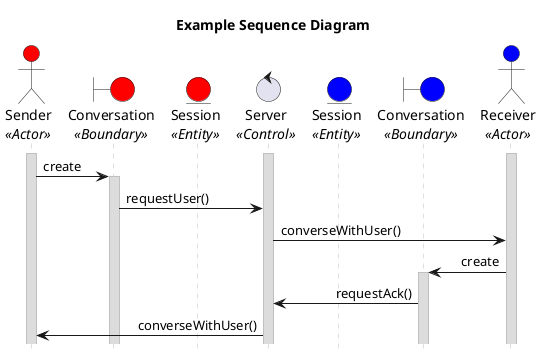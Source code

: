 @startuml example
title "Example Sequence Diagram"

'Styling goes here
hide footbox
skinparam stereotypePosition bottom
skinparam sequenceMessageAlign direction
skinparam sequence {
	LifeLineBorderColor #Silver
	LifeLineBackgroundColor #Gainsboro
}

'Setup the objects involved here
actor Sender as s <<Actor>> #red
boundary Conversation as sc <<Boundary>> #red
entity Session as ss <<Entity>> #red
control Server as srv <<Control>>
entity Session as rs <<Entity>> #blue
boundary Conversation as rc <<Boundary>> #blue
actor Receiver as r <<Actor>> #blue

'Setup persistent objects here
activate s
activate srv
activate r

'--- FLOW OF CONTROL STARTS HERE ---
'Sender creates a conversation and ends the request to the receiver
s -> sc: create
activate sc
sc -> srv: requestUser()
srv -> r: converseWithUser()

'Receiver accepts the conversation and sends ACK to the sender
r -> rc: create
activate rc
rc -> srv: requestAck()
srv -> s: converseWithUser()
'--- FLOW OF CONTROL ENDS HERE   ---

@enduml